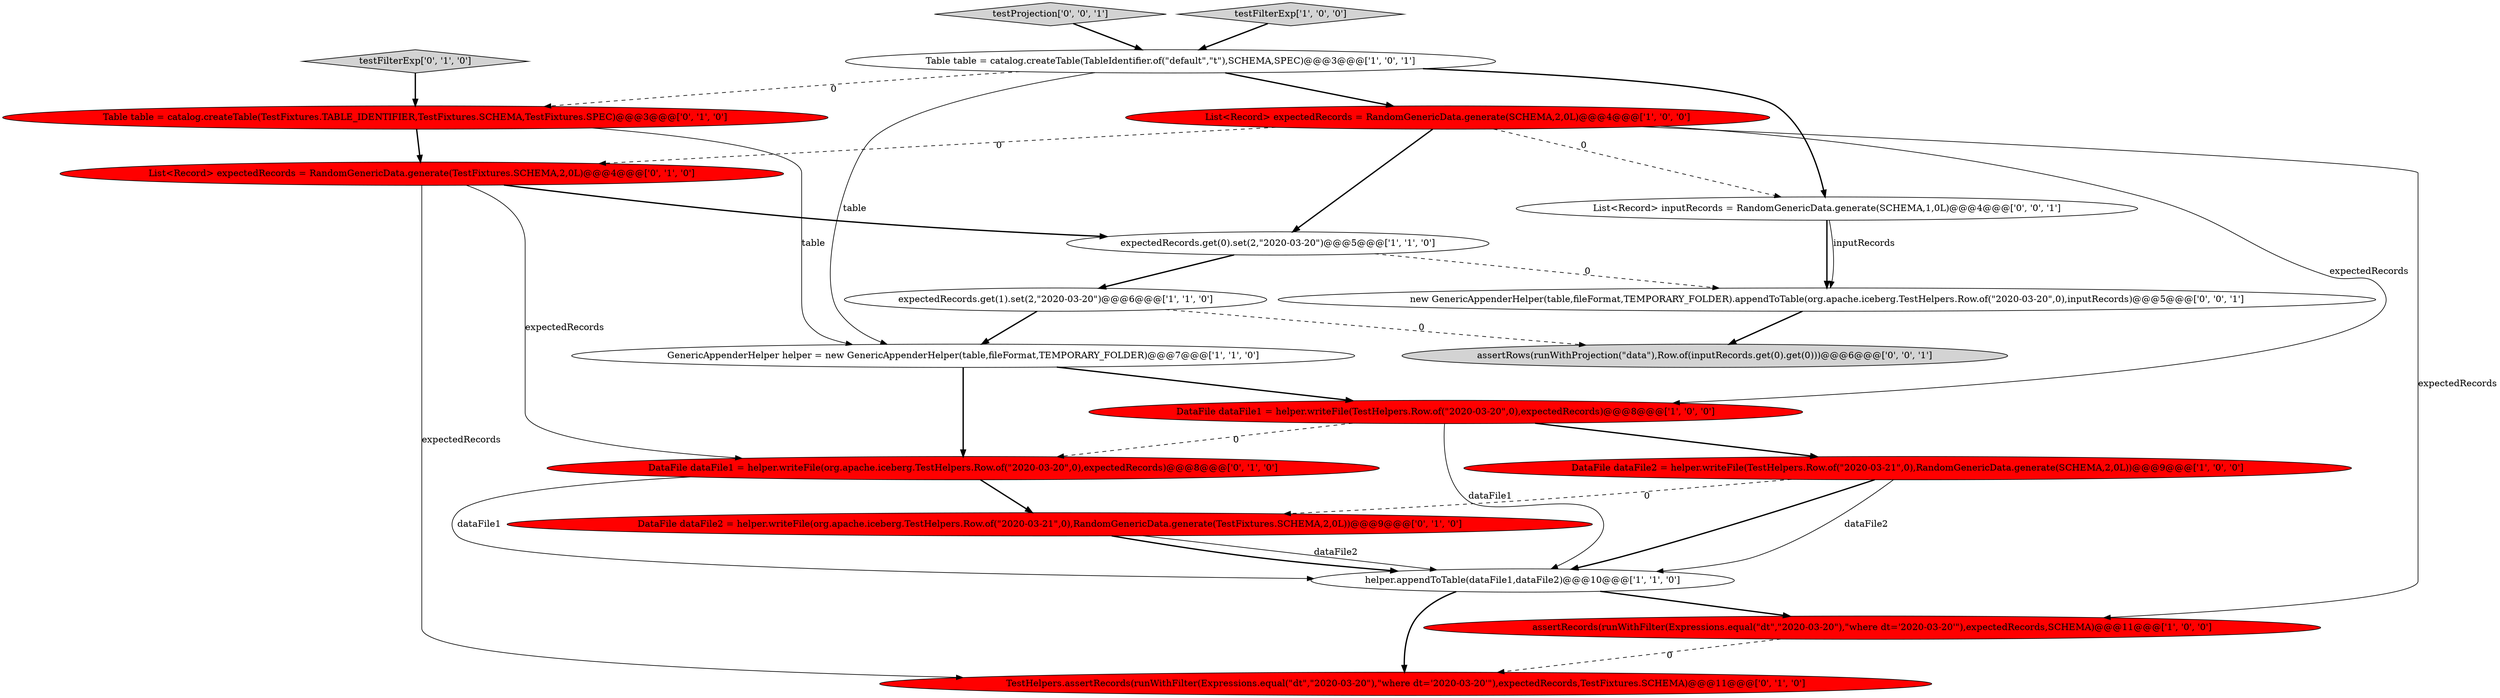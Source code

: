 digraph {
14 [style = filled, label = "testFilterExp['0', '1', '0']", fillcolor = lightgray, shape = diamond image = "AAA0AAABBB2BBB"];
3 [style = filled, label = "GenericAppenderHelper helper = new GenericAppenderHelper(table,fileFormat,TEMPORARY_FOLDER)@@@7@@@['1', '1', '0']", fillcolor = white, shape = ellipse image = "AAA0AAABBB1BBB"];
12 [style = filled, label = "DataFile dataFile2 = helper.writeFile(org.apache.iceberg.TestHelpers.Row.of(\"2020-03-21\",0),RandomGenericData.generate(TestFixtures.SCHEMA,2,0L))@@@9@@@['0', '1', '0']", fillcolor = red, shape = ellipse image = "AAA1AAABBB2BBB"];
16 [style = filled, label = "testProjection['0', '0', '1']", fillcolor = lightgray, shape = diamond image = "AAA0AAABBB3BBB"];
18 [style = filled, label = "List<Record> inputRecords = RandomGenericData.generate(SCHEMA,1,0L)@@@4@@@['0', '0', '1']", fillcolor = white, shape = ellipse image = "AAA0AAABBB3BBB"];
2 [style = filled, label = "DataFile dataFile2 = helper.writeFile(TestHelpers.Row.of(\"2020-03-21\",0),RandomGenericData.generate(SCHEMA,2,0L))@@@9@@@['1', '0', '0']", fillcolor = red, shape = ellipse image = "AAA1AAABBB1BBB"];
1 [style = filled, label = "expectedRecords.get(1).set(2,\"2020-03-20\")@@@6@@@['1', '1', '0']", fillcolor = white, shape = ellipse image = "AAA0AAABBB1BBB"];
11 [style = filled, label = "DataFile dataFile1 = helper.writeFile(org.apache.iceberg.TestHelpers.Row.of(\"2020-03-20\",0),expectedRecords)@@@8@@@['0', '1', '0']", fillcolor = red, shape = ellipse image = "AAA1AAABBB2BBB"];
7 [style = filled, label = "List<Record> expectedRecords = RandomGenericData.generate(SCHEMA,2,0L)@@@4@@@['1', '0', '0']", fillcolor = red, shape = ellipse image = "AAA1AAABBB1BBB"];
13 [style = filled, label = "List<Record> expectedRecords = RandomGenericData.generate(TestFixtures.SCHEMA,2,0L)@@@4@@@['0', '1', '0']", fillcolor = red, shape = ellipse image = "AAA1AAABBB2BBB"];
19 [style = filled, label = "assertRows(runWithProjection(\"data\"),Row.of(inputRecords.get(0).get(0)))@@@6@@@['0', '0', '1']", fillcolor = lightgray, shape = ellipse image = "AAA0AAABBB3BBB"];
17 [style = filled, label = "new GenericAppenderHelper(table,fileFormat,TEMPORARY_FOLDER).appendToTable(org.apache.iceberg.TestHelpers.Row.of(\"2020-03-20\",0),inputRecords)@@@5@@@['0', '0', '1']", fillcolor = white, shape = ellipse image = "AAA0AAABBB3BBB"];
9 [style = filled, label = "expectedRecords.get(0).set(2,\"2020-03-20\")@@@5@@@['1', '1', '0']", fillcolor = white, shape = ellipse image = "AAA0AAABBB1BBB"];
5 [style = filled, label = "assertRecords(runWithFilter(Expressions.equal(\"dt\",\"2020-03-20\"),\"where dt='2020-03-20'\"),expectedRecords,SCHEMA)@@@11@@@['1', '0', '0']", fillcolor = red, shape = ellipse image = "AAA1AAABBB1BBB"];
15 [style = filled, label = "Table table = catalog.createTable(TestFixtures.TABLE_IDENTIFIER,TestFixtures.SCHEMA,TestFixtures.SPEC)@@@3@@@['0', '1', '0']", fillcolor = red, shape = ellipse image = "AAA1AAABBB2BBB"];
6 [style = filled, label = "Table table = catalog.createTable(TableIdentifier.of(\"default\",\"t\"),SCHEMA,SPEC)@@@3@@@['1', '0', '1']", fillcolor = white, shape = ellipse image = "AAA0AAABBB1BBB"];
10 [style = filled, label = "TestHelpers.assertRecords(runWithFilter(Expressions.equal(\"dt\",\"2020-03-20\"),\"where dt='2020-03-20'\"),expectedRecords,TestFixtures.SCHEMA)@@@11@@@['0', '1', '0']", fillcolor = red, shape = ellipse image = "AAA1AAABBB2BBB"];
4 [style = filled, label = "DataFile dataFile1 = helper.writeFile(TestHelpers.Row.of(\"2020-03-20\",0),expectedRecords)@@@8@@@['1', '0', '0']", fillcolor = red, shape = ellipse image = "AAA1AAABBB1BBB"];
8 [style = filled, label = "helper.appendToTable(dataFile1,dataFile2)@@@10@@@['1', '1', '0']", fillcolor = white, shape = ellipse image = "AAA0AAABBB1BBB"];
0 [style = filled, label = "testFilterExp['1', '0', '0']", fillcolor = lightgray, shape = diamond image = "AAA0AAABBB1BBB"];
7->4 [style = solid, label="expectedRecords"];
8->10 [style = bold, label=""];
15->13 [style = bold, label=""];
2->8 [style = solid, label="dataFile2"];
11->8 [style = solid, label="dataFile1"];
7->18 [style = dashed, label="0"];
0->6 [style = bold, label=""];
6->18 [style = bold, label=""];
16->6 [style = bold, label=""];
1->19 [style = dashed, label="0"];
15->3 [style = solid, label="table"];
12->8 [style = solid, label="dataFile2"];
1->3 [style = bold, label=""];
3->11 [style = bold, label=""];
18->17 [style = bold, label=""];
11->12 [style = bold, label=""];
4->2 [style = bold, label=""];
3->4 [style = bold, label=""];
17->19 [style = bold, label=""];
13->11 [style = solid, label="expectedRecords"];
7->9 [style = bold, label=""];
7->5 [style = solid, label="expectedRecords"];
2->12 [style = dashed, label="0"];
6->3 [style = solid, label="table"];
8->5 [style = bold, label=""];
4->8 [style = solid, label="dataFile1"];
5->10 [style = dashed, label="0"];
6->15 [style = dashed, label="0"];
12->8 [style = bold, label=""];
9->17 [style = dashed, label="0"];
7->13 [style = dashed, label="0"];
13->10 [style = solid, label="expectedRecords"];
14->15 [style = bold, label=""];
13->9 [style = bold, label=""];
4->11 [style = dashed, label="0"];
9->1 [style = bold, label=""];
6->7 [style = bold, label=""];
18->17 [style = solid, label="inputRecords"];
2->8 [style = bold, label=""];
}
